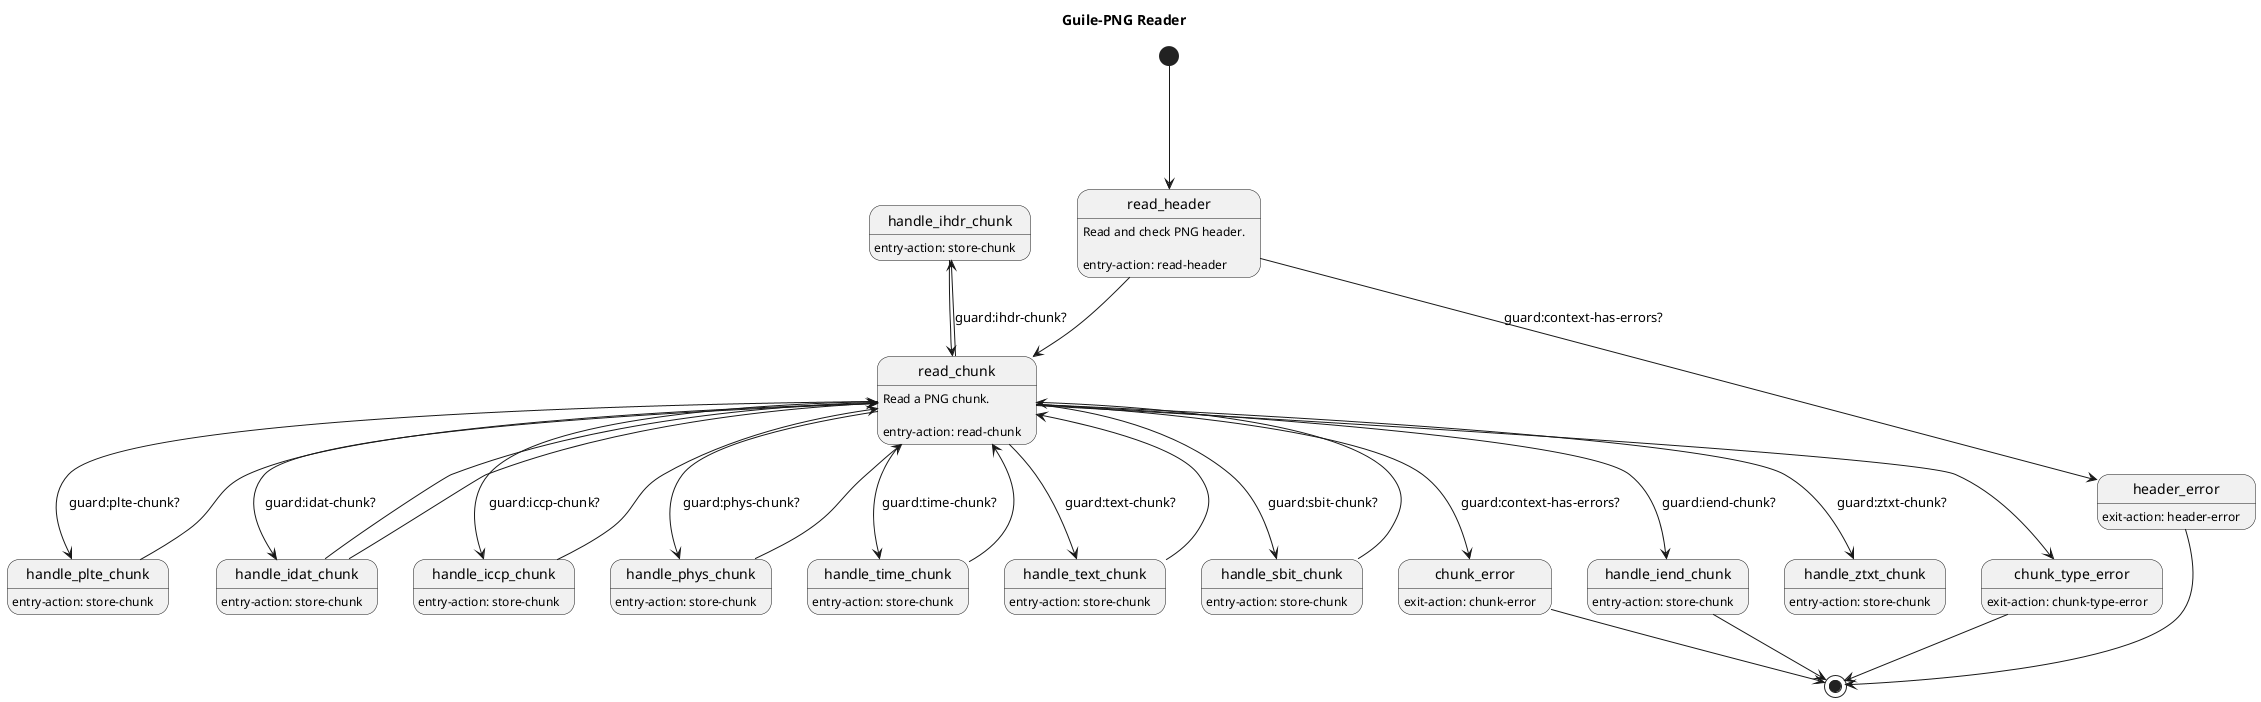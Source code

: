 @startuml

title Guile-PNG Reader

[*] ---> read_header

read_header: Read and check PNG header.
read_header:
read_header: entry-action: read-header
read_header --> header_error: guard:context-has-errors?
read_header --> read_chunk

header_error: exit-action: header-error
header_error --> [*]

read_chunk: Read a PNG chunk.
read_chunk:
read_chunk: entry-action: read-chunk
read_chunk --> chunk_error: guard:context-has-errors?
read_chunk --> handle_ihdr_chunk: guard:ihdr-chunk?
read_chunk --> handle_plte_chunk: guard:plte-chunk?
read_chunk --> handle_idat_chunk: guard:idat-chunk?
read_chunk --> handle_iend_chunk: guard:iend-chunk?
read_chunk --> handle_ztxt_chunk: guard:ztxt-chunk?
read_chunk --> handle_iccp_chunk: guard:iccp-chunk?
read_chunk --> handle_phys_chunk: guard:phys-chunk?
read_chunk --> handle_time_chunk: guard:time-chunk?
read_chunk --> handle_text_chunk: guard:text-chunk?
read_chunk --> handle_sbit_chunk: guard:sbit-chunk?
read_chunk --> chunk_type_error

handle_ihdr_chunk: entry-action: store-chunk
handle_ihdr_chunk -> read_chunk

handle_plte_chunk: entry-action: store-chunk
handle_plte_chunk -> read_chunk

handle_idat_chunk: entry-action: store-chunk
handle_idat_chunk -> read_chunk

handle_ztxt_chunk: entry-action: store-chunk
handle_idat_chunk -> read_chunk

handle_iend_chunk: entry-action: store-chunk
handle_iend_chunk --> [*]

handle_iccp_chunk: entry-action: store-chunk
handle_iccp_chunk -> read_chunk

handle_phys_chunk: entry-action: store-chunk
handle_phys_chunk -> read_chunk

handle_time_chunk: entry-action: store-chunk
handle_time_chunk -> read_chunk

handle_text_chunk: entry-action: store-chunk
handle_text_chunk -> read_chunk

handle_sbit_chunk: entry-action: store-chunk
handle_sbit_chunk -> read_chunk

chunk_type_error: exit-action: chunk-type-error
chunk_type_error --> [*]

chunk_error: exit-action: chunk-error
chunk_error --> [*]

@enduml